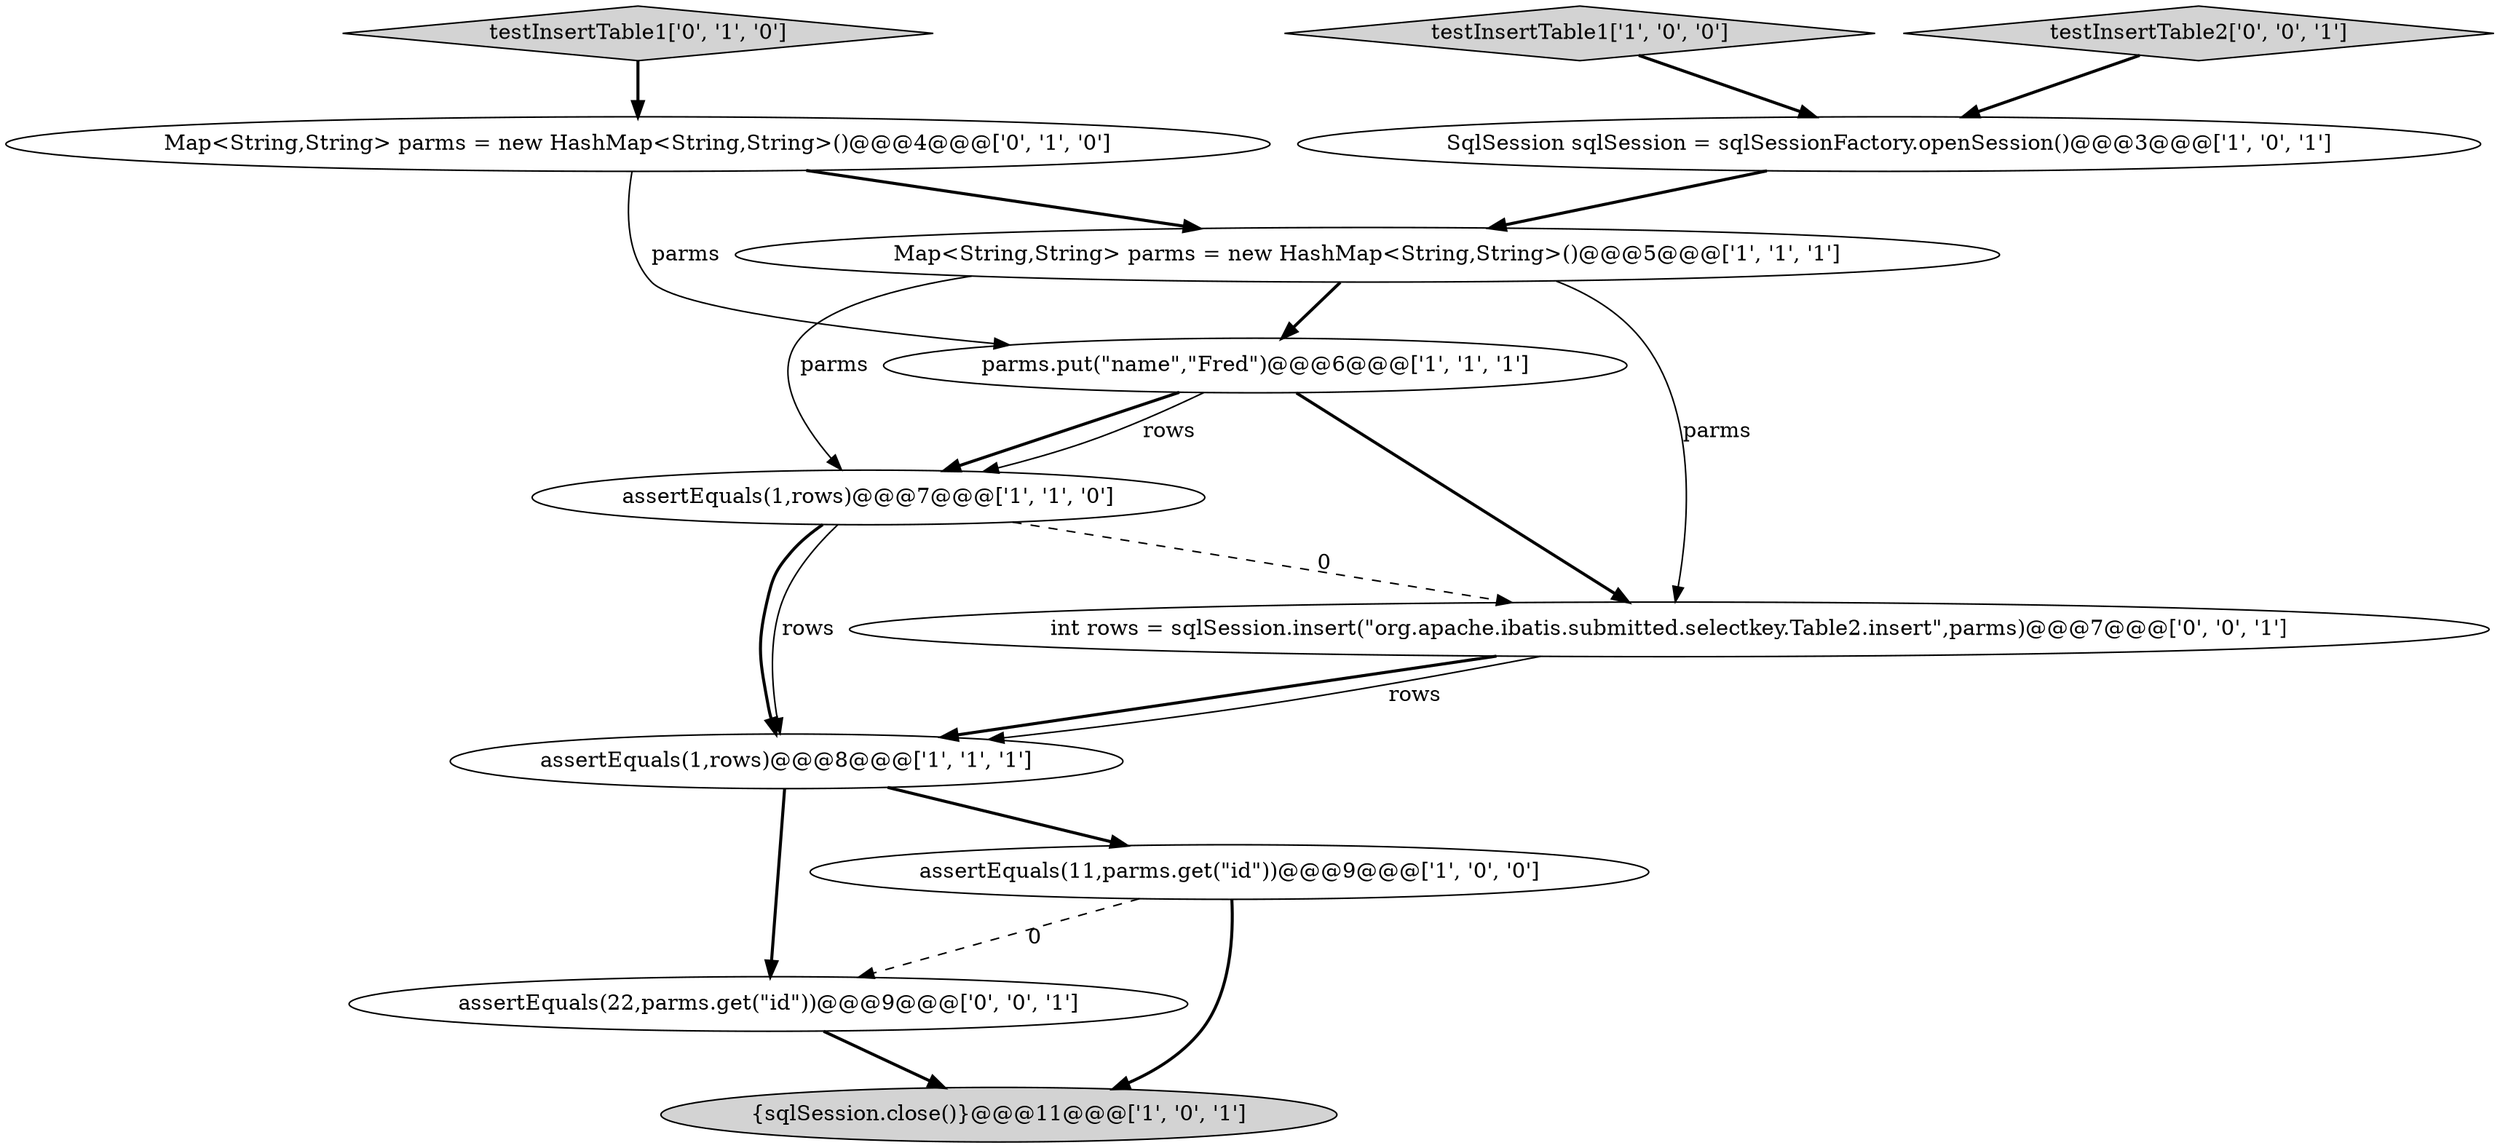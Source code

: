digraph {
5 [style = filled, label = "testInsertTable1['1', '0', '0']", fillcolor = lightgray, shape = diamond image = "AAA0AAABBB1BBB"];
8 [style = filled, label = "testInsertTable1['0', '1', '0']", fillcolor = lightgray, shape = diamond image = "AAA0AAABBB2BBB"];
12 [style = filled, label = "testInsertTable2['0', '0', '1']", fillcolor = lightgray, shape = diamond image = "AAA0AAABBB3BBB"];
11 [style = filled, label = "int rows = sqlSession.insert(\"org.apache.ibatis.submitted.selectkey.Table2.insert\",parms)@@@7@@@['0', '0', '1']", fillcolor = white, shape = ellipse image = "AAA0AAABBB3BBB"];
7 [style = filled, label = "SqlSession sqlSession = sqlSessionFactory.openSession()@@@3@@@['1', '0', '1']", fillcolor = white, shape = ellipse image = "AAA0AAABBB1BBB"];
3 [style = filled, label = "parms.put(\"name\",\"Fred\")@@@6@@@['1', '1', '1']", fillcolor = white, shape = ellipse image = "AAA0AAABBB1BBB"];
10 [style = filled, label = "assertEquals(22,parms.get(\"id\"))@@@9@@@['0', '0', '1']", fillcolor = white, shape = ellipse image = "AAA0AAABBB3BBB"];
2 [style = filled, label = "{sqlSession.close()}@@@11@@@['1', '0', '1']", fillcolor = lightgray, shape = ellipse image = "AAA0AAABBB1BBB"];
0 [style = filled, label = "Map<String,String> parms = new HashMap<String,String>()@@@5@@@['1', '1', '1']", fillcolor = white, shape = ellipse image = "AAA0AAABBB1BBB"];
6 [style = filled, label = "assertEquals(1,rows)@@@8@@@['1', '1', '1']", fillcolor = white, shape = ellipse image = "AAA0AAABBB1BBB"];
4 [style = filled, label = "assertEquals(11,parms.get(\"id\"))@@@9@@@['1', '0', '0']", fillcolor = white, shape = ellipse image = "AAA0AAABBB1BBB"];
1 [style = filled, label = "assertEquals(1,rows)@@@7@@@['1', '1', '0']", fillcolor = white, shape = ellipse image = "AAA0AAABBB1BBB"];
9 [style = filled, label = "Map<String,String> parms = new HashMap<String,String>()@@@4@@@['0', '1', '0']", fillcolor = white, shape = ellipse image = "AAA0AAABBB2BBB"];
0->3 [style = bold, label=""];
0->11 [style = solid, label="parms"];
9->0 [style = bold, label=""];
3->1 [style = bold, label=""];
3->1 [style = solid, label="rows"];
11->6 [style = bold, label=""];
3->11 [style = bold, label=""];
7->0 [style = bold, label=""];
4->2 [style = bold, label=""];
12->7 [style = bold, label=""];
1->6 [style = solid, label="rows"];
6->4 [style = bold, label=""];
1->6 [style = bold, label=""];
1->11 [style = dashed, label="0"];
9->3 [style = solid, label="parms"];
6->10 [style = bold, label=""];
11->6 [style = solid, label="rows"];
0->1 [style = solid, label="parms"];
8->9 [style = bold, label=""];
5->7 [style = bold, label=""];
10->2 [style = bold, label=""];
4->10 [style = dashed, label="0"];
}
